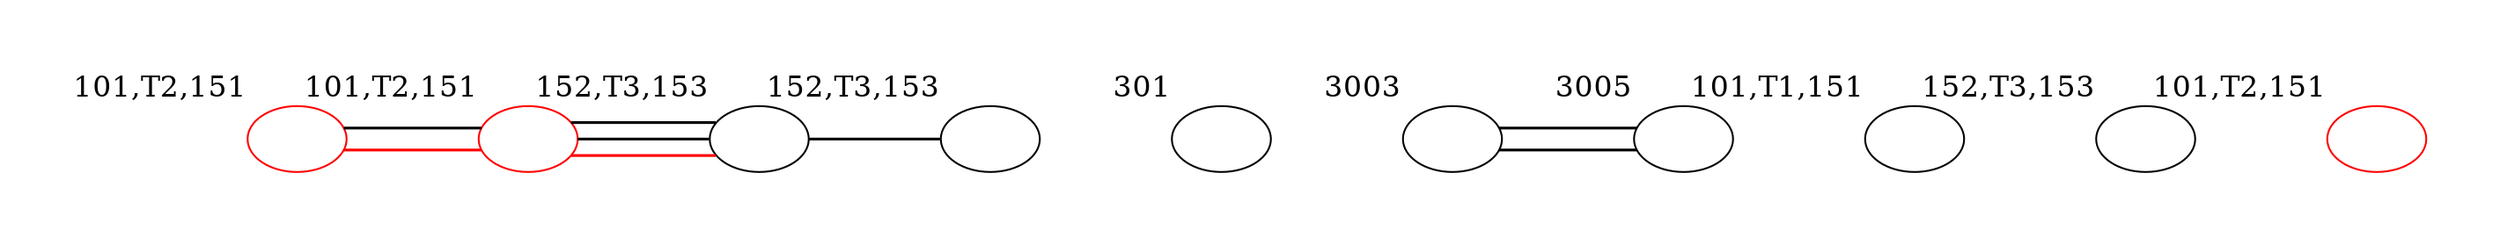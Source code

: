 digraph G {
            graph [splines=ortho, nodesep=1 ranksep=1 margin=0.5];
            edge [arrowhead=none,arrowtail=none ];

            forcelabels=true;		{ rank=same 101 151 152 ;}
{ rank=same 153 301 3003 ;}
{ rank=same 3005 101 301 ;}
{ rank=same 301 301 101,T1,151 ;}
{ rank=same 152,T3,153 101,T2,151 ;}
		101[ xlabel="101" fontsize=16 label="" ];
		151[ xlabel="151" fontsize=16 label="" ];
		152[ xlabel="152" fontsize=16 label="" ];
		153[ xlabel="153" fontsize=16 label="" ];
		301[ xlabel="301" fontsize=16 label="" ];
		3003[ xlabel="3003" fontsize=16 label="" ];
		3005[ xlabel="3005" fontsize=16 label="" ];
		101[ xlabel="101" fontsize=16 label="" ];
		301[ xlabel="301" fontsize=16 label="" ];
		301[ xlabel="301" fontsize=16 label="" ];
		301[ xlabel="301" fontsize=16 label="" ];
		101,T1,151[ xlabel="101,T1,151" fontsize=16 label="" ];
		152,T3,153[ xlabel="152,T3,153" fontsize=16 label="" ];
		101,T2,151[ xlabel="101,T2,151" fontsize=16 label="" color ="red"];
		101 -> 151 [penwidth=1.5 shape=none ] ;
		151 -> 152 [penwidth=1.5 shape=none ] ;
		151 -> 152 [penwidth=1.5 shape=none ] ;
		152 -> 153 [penwidth=1.5 shape=none ] ;
		3003 -> 3005 [penwidth=1.5 shape=none ] ;
		3003 -> 3005 [penwidth=1.5 shape=none ] ;
		151 -> 152 [penwidth=1.5 shape=none color ="red"] ;
		101 -> 151 [penwidth=1.5 shape=none color ="red"] ;

}